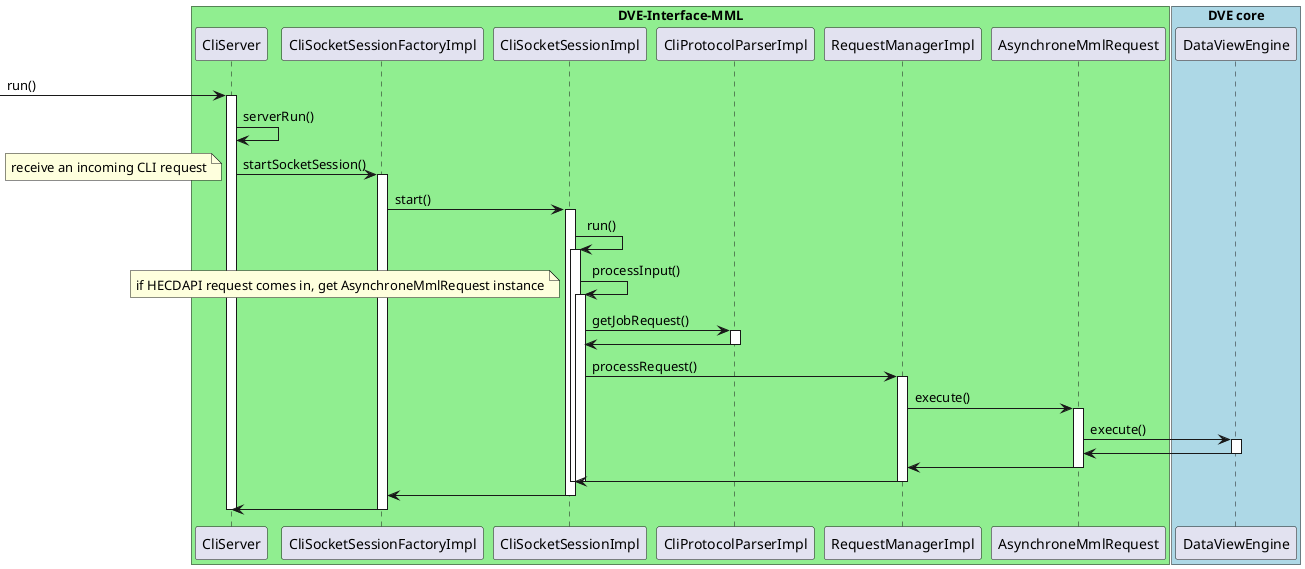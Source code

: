 @startuml

box "DVE-Interface-MML" #LightGreen
	participant CliServer
	participant CliSocketSessionFactoryImpl
	participant CliSocketSessionImpl
	participant CliProtocolParserImpl
	participant RequestManagerImpl
	participant AsynchroneMmlRequest
end box

box "DVE core" #LightBlue
	participant DataViewEngine
end box

[-> CliServer: run()
activate CliServer
CliServer -> CliServer: serverRun()
CliServer -> CliSocketSessionFactoryImpl: startSocketSession()
note left
receive an incoming CLI request
end note
activate CliSocketSessionFactoryImpl
CliSocketSessionFactoryImpl -> CliSocketSessionImpl: start()
activate CliSocketSessionImpl
CliSocketSessionImpl -> CliSocketSessionImpl: run()
activate CliSocketSessionImpl
CliSocketSessionImpl -> CliSocketSessionImpl: processInput()
note left
if HECDAPI request comes in, get AsynchroneMmlRequest instance
end note
activate CliSocketSessionImpl
CliSocketSessionImpl -> CliProtocolParserImpl: getJobRequest()
activate CliProtocolParserImpl
CliProtocolParserImpl -> CliSocketSessionImpl
deactivate CliProtocolParserImpl
CliSocketSessionImpl -> RequestManagerImpl: processRequest()
activate RequestManagerImpl
RequestManagerImpl -> AsynchroneMmlRequest: execute()
activate AsynchroneMmlRequest
AsynchroneMmlRequest -> DataViewEngine: execute()
activate DataViewEngine
DataViewEngine -> AsynchroneMmlRequest
deactivate DataViewEngine
AsynchroneMmlRequest -> RequestManagerImpl
deactivate AsynchroneMmlRequest
RequestManagerImpl -> CliSocketSessionImpl
deactivate RequestManagerImpl
deactivate CliSocketSessionImpl
deactivate CliSocketSessionImpl
CliSocketSessionImpl -> CliSocketSessionFactoryImpl
deactivate CliSocketSessionImpl
CliSocketSessionFactoryImpl -> CliServer
deactivate CliSocketSessionFactoryImpl
deactivate CliServer

@enduml